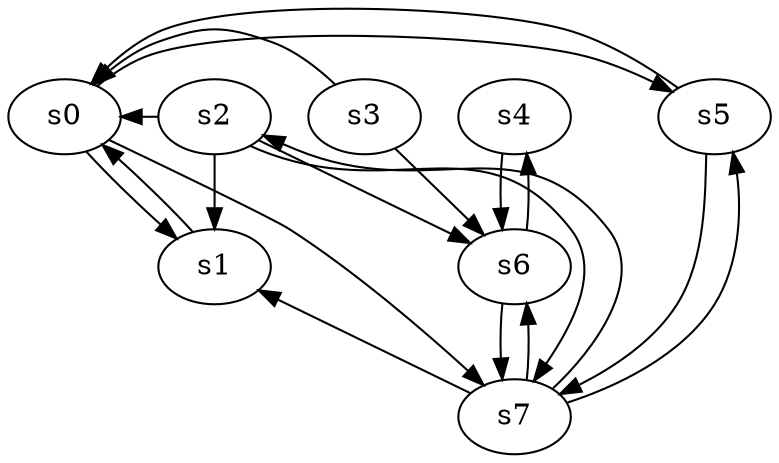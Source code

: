 digraph game_0617_complex_8 {
    s0 [name="s0", player=1];
    s1 [name="s1", player=1];
    s2 [name="s2", player=1];
    s3 [name="s3", player=1, target=1];
    s4 [name="s4", player=0];
    s5 [name="s5", player=1];
    s6 [name="s6", player=1];
    s7 [name="s7", player=1];

    s0 -> s1 [constraint="time % 3 == 2 && time % 5 == 2"];
    s0 -> s5 [constraint="time == 3 || time == 4 || time == 20"];
    s0 -> s7 [constraint="time % 4 == 3 && time % 5 == 3"];
    s1 -> s0 [constraint="time % 4 == 3"];
    s2 -> s0 [constraint="time % 2 == 1 || time % 2 == 1"];
    s2 -> s1;
    s2 -> s6 [constraint="time % 5 == 4"];
    s2 -> s7 [constraint="time % 3 == 1 && time % 3 == 2"];
    s3 -> s0 [constraint="!(time % 2 == 0)"];
    s3 -> s6 [constraint="time % 4 == 0 && time % 4 == 1"];
    s4 -> s6;
    s5 -> s0 [constraint="time == 8 || time == 19"];
    s5 -> s7 [constraint="time % 3 == 1"];
    s6 -> s4 [constraint="time % 4 == 3 || time % 5 == 4"];
    s6 -> s7;
    s7 -> s1 [constraint="time % 8 == 7"];
    s7 -> s2 [constraint="time % 4 == 3 && time % 3 == 1"];
    s7 -> s5 [constraint="time % 4 == 2 || time % 3 == 0"];
    s7 -> s6 [constraint="!(time % 6 == 2)"];
}
